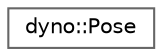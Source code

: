 digraph "Graphical Class Hierarchy"
{
 // LATEX_PDF_SIZE
  bgcolor="transparent";
  edge [fontname=Helvetica,fontsize=10,labelfontname=Helvetica,labelfontsize=10];
  node [fontname=Helvetica,fontsize=10,shape=box,height=0.2,width=0.4];
  rankdir="LR";
  Node0 [id="Node000000",label="dyno::Pose",height=0.2,width=0.4,color="grey40", fillcolor="white", style="filled",URL="$structdyno_1_1_pose.html",tooltip=" "];
}
